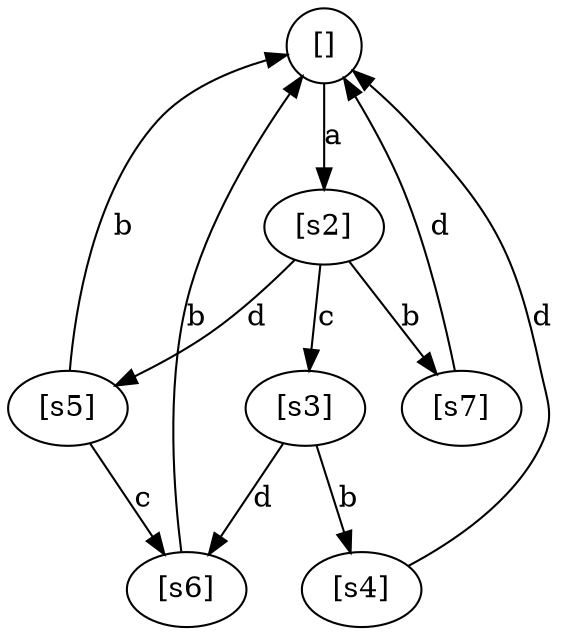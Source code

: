 digraph G {
    node [width=0.5];
xa4e110 [label="[]"]
xa4e2c8 [label="[s2]"]
xa4e270 [label="[s3]"]
xa4dbe8 [label="[s4]"]
xa4dc40 [label="[s5]"]
xa4de50 [label="[s6]"]
xa4e1c0 [label="[s7]"]
xa4e110 -> xa4e2c8 [label="a"]
xa4e2c8 -> xa4e270 [label="c"]
xa4e270 -> xa4dbe8 [label="b"]
xa4e2c8 -> xa4dc40 [label="d"]
xa4e2c8 -> xa4e1c0 [label="b"]
xa4dc40 -> xa4e110 [label="b"]
xa4e1c0 -> xa4e110 [label="d"]
xa4e270 -> xa4de50 [label="d"]
xa4de50 -> xa4e110 [label="b"]
xa4dbe8 -> xa4e110 [label="d"]
xa4dc40 -> xa4de50 [label="c"]
}
